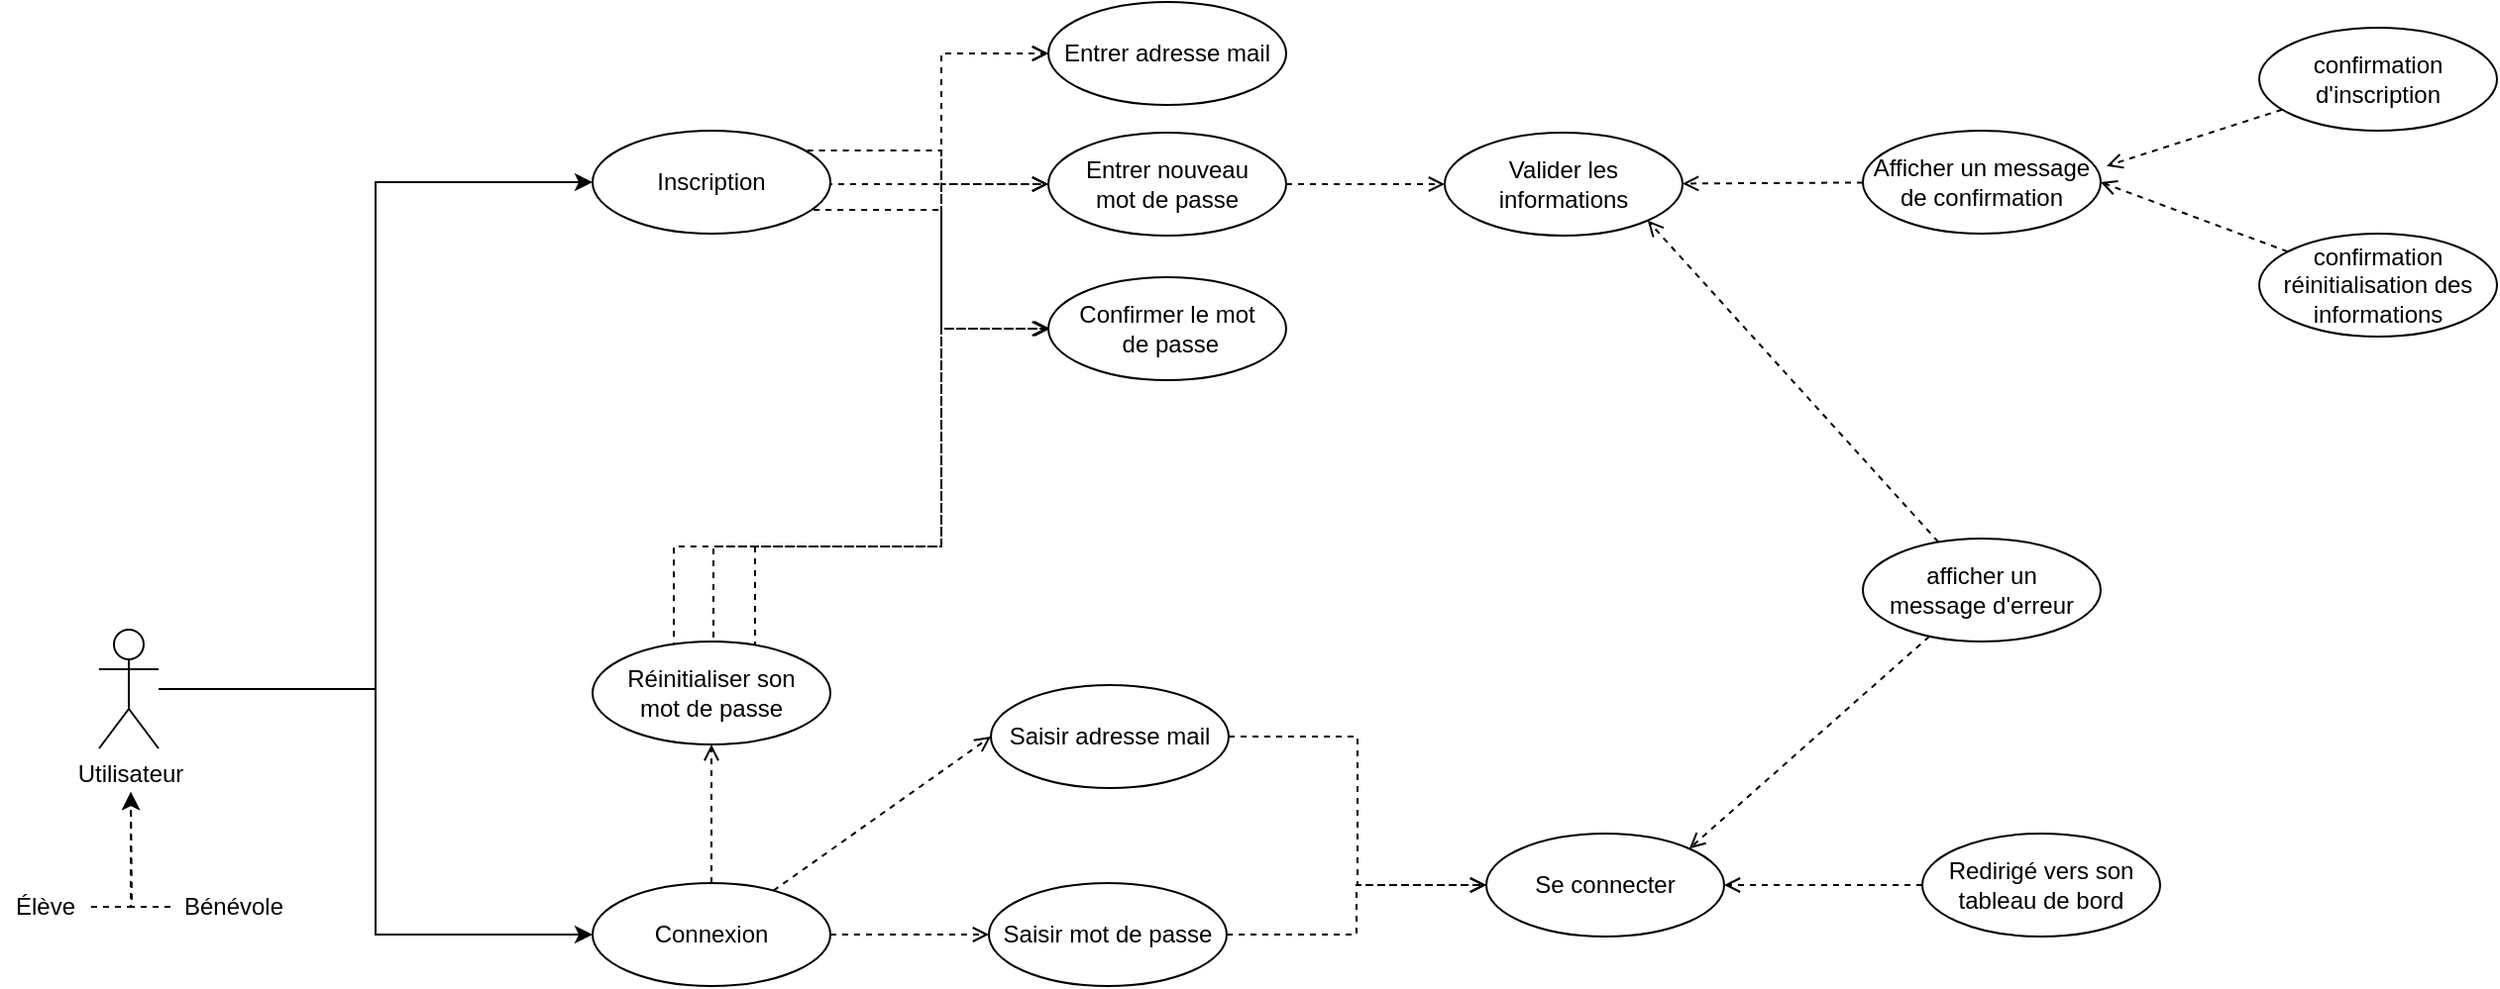 <mxfile version="20.8.23" type="github">
  <diagram name="Page-1" id="QDjx12gvEAr_1nLiNZum">
    <mxGraphModel dx="1434" dy="1962" grid="1" gridSize="10" guides="1" tooltips="1" connect="1" arrows="1" fold="1" page="1" pageScale="1" pageWidth="827" pageHeight="1169" math="0" shadow="0">
      <root>
        <mxCell id="0" />
        <mxCell id="1" parent="0" />
        <mxCell id="qoufkau0ReUvYFZ-mYJb-22" value="" style="edgeStyle=orthogonalEdgeStyle;rounded=0;orthogonalLoop=1;jettySize=auto;html=1;dashed=1;" parent="1" source="qoufkau0ReUvYFZ-mYJb-14" edge="1">
          <mxGeometry relative="1" as="geometry">
            <mxPoint x="76" y="453" as="sourcePoint" />
            <mxPoint x="96" y="394" as="targetPoint" />
          </mxGeometry>
        </mxCell>
        <mxCell id="qoufkau0ReUvYFZ-mYJb-14" value="Élève" style="text;html=1;strokeColor=none;fillColor=none;align=center;verticalAlign=middle;whiteSpace=wrap;rounded=0;" parent="1" vertex="1">
          <mxGeometry x="30" y="437" width="46" height="30" as="geometry" />
        </mxCell>
        <mxCell id="qoufkau0ReUvYFZ-mYJb-21" value="" style="edgeStyle=orthogonalEdgeStyle;rounded=0;orthogonalLoop=1;jettySize=auto;html=1;dashed=1;exitX=0;exitY=0.5;exitDx=0;exitDy=0;" parent="1" source="qoufkau0ReUvYFZ-mYJb-15" edge="1">
          <mxGeometry relative="1" as="geometry">
            <mxPoint x="116" y="459" as="sourcePoint" />
            <mxPoint x="96" y="394" as="targetPoint" />
          </mxGeometry>
        </mxCell>
        <mxCell id="qoufkau0ReUvYFZ-mYJb-15" value="Bénévole" style="text;html=1;strokeColor=none;fillColor=none;align=center;verticalAlign=middle;whiteSpace=wrap;rounded=0;" parent="1" vertex="1">
          <mxGeometry x="116" y="437" width="64" height="30" as="geometry" />
        </mxCell>
        <mxCell id="DDmF5A7Nu_7fD2NKJbPf-5" style="edgeStyle=orthogonalEdgeStyle;rounded=0;orthogonalLoop=1;jettySize=auto;html=1;entryX=0;entryY=0.5;entryDx=0;entryDy=0;" parent="1" source="qoufkau0ReUvYFZ-mYJb-1" target="DDmF5A7Nu_7fD2NKJbPf-2" edge="1">
          <mxGeometry relative="1" as="geometry" />
        </mxCell>
        <mxCell id="DDmF5A7Nu_7fD2NKJbPf-6" style="edgeStyle=orthogonalEdgeStyle;rounded=0;orthogonalLoop=1;jettySize=auto;html=1;entryX=0;entryY=0.5;entryDx=0;entryDy=0;" parent="1" source="qoufkau0ReUvYFZ-mYJb-1" target="DDmF5A7Nu_7fD2NKJbPf-3" edge="1">
          <mxGeometry relative="1" as="geometry" />
        </mxCell>
        <mxCell id="qoufkau0ReUvYFZ-mYJb-1" value="Actor" style="shape=umlActor;verticalLabelPosition=bottom;verticalAlign=top;outlineConnect=0;labelPosition=center;align=center;html=1;shadow=0;overflow=visible;noLabel=1;" parent="1" vertex="1">
          <mxGeometry x="80" y="312" width="30" height="60" as="geometry" />
        </mxCell>
        <mxCell id="DDmF5A7Nu_7fD2NKJbPf-1" value="Utilisateur" style="text;html=1;strokeColor=none;fillColor=none;align=center;verticalAlign=middle;whiteSpace=wrap;rounded=0;" parent="1" vertex="1">
          <mxGeometry x="66" y="370" width="60" height="30" as="geometry" />
        </mxCell>
        <mxCell id="DDmF5A7Nu_7fD2NKJbPf-26" value="" style="edgeStyle=none;rounded=0;orthogonalLoop=1;jettySize=auto;html=1;dashed=1;strokeColor=default;fontColor=#000000;endArrow=open;endFill=0;exitX=0.5;exitY=0;exitDx=0;exitDy=0;" parent="1" source="DDmF5A7Nu_7fD2NKJbPf-2" target="DDmF5A7Nu_7fD2NKJbPf-25" edge="1">
          <mxGeometry relative="1" as="geometry" />
        </mxCell>
        <mxCell id="DDmF5A7Nu_7fD2NKJbPf-30" style="edgeStyle=none;rounded=0;orthogonalLoop=1;jettySize=auto;html=1;dashed=1;strokeColor=default;fontColor=#000000;endArrow=open;endFill=0;" parent="1" source="DDmF5A7Nu_7fD2NKJbPf-2" target="DDmF5A7Nu_7fD2NKJbPf-8" edge="1">
          <mxGeometry relative="1" as="geometry" />
        </mxCell>
        <mxCell id="DDmF5A7Nu_7fD2NKJbPf-31" style="edgeStyle=none;rounded=0;orthogonalLoop=1;jettySize=auto;html=1;entryX=0;entryY=0.5;entryDx=0;entryDy=0;dashed=1;strokeColor=default;fontColor=#000000;endArrow=open;endFill=0;" parent="1" source="DDmF5A7Nu_7fD2NKJbPf-2" target="DDmF5A7Nu_7fD2NKJbPf-12" edge="1">
          <mxGeometry relative="1" as="geometry" />
        </mxCell>
        <mxCell id="DDmF5A7Nu_7fD2NKJbPf-2" value="Connexion" style="ellipse;whiteSpace=wrap;html=1;" parent="1" vertex="1">
          <mxGeometry x="329" y="440" width="120" height="52" as="geometry" />
        </mxCell>
        <mxCell id="DDmF5A7Nu_7fD2NKJbPf-35" value="" style="edgeStyle=orthogonalEdgeStyle;rounded=0;orthogonalLoop=1;jettySize=auto;html=1;dashed=1;strokeColor=default;fontColor=#000000;endArrow=open;endFill=0;entryX=0;entryY=0.5;entryDx=0;entryDy=0;exitX=1;exitY=0.5;exitDx=0;exitDy=0;" parent="1" target="DDmF5A7Nu_7fD2NKJbPf-44" edge="1">
          <mxGeometry relative="1" as="geometry">
            <mxPoint x="448.0" y="86.0" as="sourcePoint" />
            <mxPoint x="565.0" y="21.0" as="targetPoint" />
            <Array as="points">
              <mxPoint x="448" y="87" />
              <mxPoint x="505" y="87" />
              <mxPoint x="505" y="21" />
            </Array>
          </mxGeometry>
        </mxCell>
        <mxCell id="DDmF5A7Nu_7fD2NKJbPf-46" style="edgeStyle=orthogonalEdgeStyle;rounded=0;orthogonalLoop=1;jettySize=auto;html=1;dashed=1;strokeColor=default;fontColor=#000000;endArrow=open;endFill=0;entryX=0;entryY=0.5;entryDx=0;entryDy=0;" parent="1" target="DDmF5A7Nu_7fD2NKJbPf-45" edge="1">
          <mxGeometry relative="1" as="geometry">
            <mxPoint x="437.294" y="70" as="sourcePoint" />
            <mxPoint x="558" y="87" as="targetPoint" />
            <Array as="points">
              <mxPoint x="505" y="70" />
              <mxPoint x="505" y="87" />
            </Array>
          </mxGeometry>
        </mxCell>
        <mxCell id="DDmF5A7Nu_7fD2NKJbPf-47" style="edgeStyle=orthogonalEdgeStyle;rounded=0;orthogonalLoop=1;jettySize=auto;html=1;entryX=0;entryY=0.5;entryDx=0;entryDy=0;dashed=1;strokeColor=default;fontColor=#000000;endArrow=open;endFill=0;" parent="1" edge="1">
          <mxGeometry relative="1" as="geometry">
            <mxPoint x="440.559" y="100" as="sourcePoint" />
            <mxPoint x="560.0" y="160" as="targetPoint" />
            <Array as="points">
              <mxPoint x="505" y="100" />
              <mxPoint x="505" y="160" />
            </Array>
          </mxGeometry>
        </mxCell>
        <mxCell id="DDmF5A7Nu_7fD2NKJbPf-3" value="Inscription" style="ellipse;whiteSpace=wrap;html=1;" parent="1" vertex="1">
          <mxGeometry x="329" y="60" width="120" height="52" as="geometry" />
        </mxCell>
        <mxCell id="DDmF5A7Nu_7fD2NKJbPf-32" style="edgeStyle=orthogonalEdgeStyle;rounded=0;orthogonalLoop=1;jettySize=auto;html=1;entryX=0;entryY=0.5;entryDx=0;entryDy=0;dashed=1;strokeColor=default;fontColor=#000000;endArrow=open;endFill=0;" parent="1" source="DDmF5A7Nu_7fD2NKJbPf-8" target="DDmF5A7Nu_7fD2NKJbPf-14" edge="1">
          <mxGeometry relative="1" as="geometry" />
        </mxCell>
        <mxCell id="DDmF5A7Nu_7fD2NKJbPf-8" value="Saisir mot de passe" style="ellipse;whiteSpace=wrap;html=1;" parent="1" vertex="1">
          <mxGeometry x="529" y="440" width="120" height="52" as="geometry" />
        </mxCell>
        <mxCell id="DDmF5A7Nu_7fD2NKJbPf-43" style="edgeStyle=orthogonalEdgeStyle;rounded=0;orthogonalLoop=1;jettySize=auto;html=1;entryX=0;entryY=0.5;entryDx=0;entryDy=0;dashed=1;strokeColor=default;fontColor=#000000;endArrow=open;endFill=0;" parent="1" source="DDmF5A7Nu_7fD2NKJbPf-12" target="DDmF5A7Nu_7fD2NKJbPf-14" edge="1">
          <mxGeometry relative="1" as="geometry" />
        </mxCell>
        <mxCell id="DDmF5A7Nu_7fD2NKJbPf-12" value="Saisir adresse mail" style="ellipse;whiteSpace=wrap;html=1;" parent="1" vertex="1">
          <mxGeometry x="530" y="340" width="120" height="52" as="geometry" />
        </mxCell>
        <mxCell id="DDmF5A7Nu_7fD2NKJbPf-14" value="Se connecter" style="ellipse;whiteSpace=wrap;html=1;" parent="1" vertex="1">
          <mxGeometry x="780" y="415" width="120" height="52" as="geometry" />
        </mxCell>
        <mxCell id="DDmF5A7Nu_7fD2NKJbPf-24" value="" style="edgeStyle=none;rounded=0;orthogonalLoop=1;jettySize=auto;html=1;dashed=1;strokeColor=default;fontColor=#000000;endArrow=open;endFill=0;entryX=1;entryY=0;entryDx=0;entryDy=0;" parent="1" source="DDmF5A7Nu_7fD2NKJbPf-22" target="DDmF5A7Nu_7fD2NKJbPf-14" edge="1">
          <mxGeometry relative="1" as="geometry">
            <mxPoint x="881" y="376" as="targetPoint" />
          </mxGeometry>
        </mxCell>
        <mxCell id="DDmF5A7Nu_7fD2NKJbPf-64" style="edgeStyle=none;rounded=0;orthogonalLoop=1;jettySize=auto;html=1;entryX=1;entryY=1;entryDx=0;entryDy=0;dashed=1;strokeColor=default;fontColor=#000000;endArrow=open;endFill=0;" parent="1" source="DDmF5A7Nu_7fD2NKJbPf-22" target="DDmF5A7Nu_7fD2NKJbPf-56" edge="1">
          <mxGeometry relative="1" as="geometry" />
        </mxCell>
        <mxCell id="DDmF5A7Nu_7fD2NKJbPf-22" value="&lt;div&gt;afficher un &lt;br&gt;&lt;/div&gt;&lt;div&gt;message d&#39;erreur&lt;/div&gt;" style="ellipse;whiteSpace=wrap;html=1;" parent="1" vertex="1">
          <mxGeometry x="970" y="266" width="120" height="52" as="geometry" />
        </mxCell>
        <mxCell id="DDmF5A7Nu_7fD2NKJbPf-48" style="edgeStyle=orthogonalEdgeStyle;rounded=0;orthogonalLoop=1;jettySize=auto;html=1;entryX=0;entryY=0.5;entryDx=0;entryDy=0;dashed=1;strokeColor=default;fontColor=#000000;endArrow=open;endFill=0;exitX=0.5;exitY=0;exitDx=0;exitDy=0;" parent="1" edge="1">
          <mxGeometry relative="1" as="geometry">
            <mxPoint x="394" y="318" as="sourcePoint" />
            <mxPoint x="559.0" y="87" as="targetPoint" />
            <Array as="points">
              <mxPoint x="390" y="318" />
              <mxPoint x="390" y="270" />
              <mxPoint x="505" y="270" />
              <mxPoint x="505" y="87" />
            </Array>
          </mxGeometry>
        </mxCell>
        <mxCell id="DDmF5A7Nu_7fD2NKJbPf-49" style="edgeStyle=orthogonalEdgeStyle;rounded=0;orthogonalLoop=1;jettySize=auto;html=1;entryX=0;entryY=0.5;entryDx=0;entryDy=0;dashed=1;strokeColor=default;fontColor=#000000;endArrow=open;endFill=0;exitX=0.5;exitY=0;exitDx=0;exitDy=0;" parent="1" target="DDmF5A7Nu_7fD2NKJbPf-44" edge="1">
          <mxGeometry relative="1" as="geometry">
            <mxPoint x="384" y="318" as="sourcePoint" />
            <mxPoint x="560.0" y="21.0" as="targetPoint" />
            <Array as="points">
              <mxPoint x="384" y="330" />
              <mxPoint x="411" y="330" />
              <mxPoint x="411" y="270" />
              <mxPoint x="505" y="270" />
              <mxPoint x="505" y="21" />
            </Array>
          </mxGeometry>
        </mxCell>
        <mxCell id="DDmF5A7Nu_7fD2NKJbPf-51" style="edgeStyle=orthogonalEdgeStyle;rounded=0;orthogonalLoop=1;jettySize=auto;html=1;entryX=0;entryY=0.5;entryDx=0;entryDy=0;dashed=1;strokeColor=default;fontColor=#000000;endArrow=open;endFill=0;exitX=0.724;exitY=0.083;exitDx=0;exitDy=0;exitPerimeter=0;" parent="1" edge="1">
          <mxGeometry relative="1" as="geometry">
            <mxPoint x="407.88" y="322.316" as="sourcePoint" />
            <mxPoint x="559.0" y="160" as="targetPoint" />
            <Array as="points">
              <mxPoint x="408" y="330" />
              <mxPoint x="370" y="330" />
              <mxPoint x="370" y="270" />
              <mxPoint x="505" y="270" />
              <mxPoint x="505" y="160" />
            </Array>
          </mxGeometry>
        </mxCell>
        <mxCell id="DDmF5A7Nu_7fD2NKJbPf-25" value="&lt;div&gt;Réinitialiser son &lt;br&gt;&lt;/div&gt;&lt;div&gt;mot de passe&lt;/div&gt;" style="ellipse;whiteSpace=wrap;html=1;" parent="1" vertex="1">
          <mxGeometry x="329" y="318" width="120" height="52" as="geometry" />
        </mxCell>
        <mxCell id="DDmF5A7Nu_7fD2NKJbPf-28" style="edgeStyle=none;rounded=0;orthogonalLoop=1;jettySize=auto;html=1;dashed=1;strokeColor=default;fontColor=#000000;endArrow=open;endFill=0;" parent="1" source="DDmF5A7Nu_7fD2NKJbPf-27" target="DDmF5A7Nu_7fD2NKJbPf-14" edge="1">
          <mxGeometry relative="1" as="geometry" />
        </mxCell>
        <mxCell id="DDmF5A7Nu_7fD2NKJbPf-27" value="Redirigé vers son tableau de bord" style="ellipse;whiteSpace=wrap;html=1;" parent="1" vertex="1">
          <mxGeometry x="1000" y="415" width="120" height="52" as="geometry" />
        </mxCell>
        <mxCell id="DDmF5A7Nu_7fD2NKJbPf-34" value="&lt;div&gt;Confirmer le mot&lt;/div&gt;&lt;div&gt;&amp;nbsp;de passe&lt;/div&gt;" style="ellipse;whiteSpace=wrap;html=1;" parent="1" vertex="1">
          <mxGeometry x="559" y="134" width="120" height="52" as="geometry" />
        </mxCell>
        <mxCell id="DDmF5A7Nu_7fD2NKJbPf-44" value="Entrer adresse mail" style="ellipse;whiteSpace=wrap;html=1;" parent="1" vertex="1">
          <mxGeometry x="559" y="-5" width="120" height="52" as="geometry" />
        </mxCell>
        <mxCell id="DDmF5A7Nu_7fD2NKJbPf-57" value="" style="edgeStyle=none;rounded=0;orthogonalLoop=1;jettySize=auto;html=1;dashed=1;strokeColor=default;fontColor=#000000;endArrow=open;endFill=0;" parent="1" source="DDmF5A7Nu_7fD2NKJbPf-45" target="DDmF5A7Nu_7fD2NKJbPf-56" edge="1">
          <mxGeometry relative="1" as="geometry" />
        </mxCell>
        <mxCell id="DDmF5A7Nu_7fD2NKJbPf-45" value="&lt;div&gt;Entrer nouveau &lt;br&gt;&lt;/div&gt;&lt;div&gt;mot de passe&lt;/div&gt;" style="ellipse;whiteSpace=wrap;html=1;" parent="1" vertex="1">
          <mxGeometry x="559" y="61" width="120" height="52" as="geometry" />
        </mxCell>
        <mxCell id="DDmF5A7Nu_7fD2NKJbPf-63" style="edgeStyle=none;rounded=0;orthogonalLoop=1;jettySize=auto;html=1;dashed=1;strokeColor=default;fontColor=#000000;endArrow=open;endFill=0;" parent="1" source="DDmF5A7Nu_7fD2NKJbPf-53" target="DDmF5A7Nu_7fD2NKJbPf-56" edge="1">
          <mxGeometry relative="1" as="geometry" />
        </mxCell>
        <mxCell id="DDmF5A7Nu_7fD2NKJbPf-53" value="&lt;div&gt;Afficher un message&lt;/div&gt;&lt;div&gt;de confirmation&lt;br&gt;&lt;/div&gt;" style="ellipse;whiteSpace=wrap;html=1;" parent="1" vertex="1">
          <mxGeometry x="970" y="60" width="120" height="52" as="geometry" />
        </mxCell>
        <mxCell id="DDmF5A7Nu_7fD2NKJbPf-56" value="Valider les informations" style="ellipse;whiteSpace=wrap;html=1;" parent="1" vertex="1">
          <mxGeometry x="759" y="61" width="120" height="52" as="geometry" />
        </mxCell>
        <mxCell id="DDmF5A7Nu_7fD2NKJbPf-61" style="edgeStyle=none;rounded=0;orthogonalLoop=1;jettySize=auto;html=1;entryX=1.025;entryY=0.343;entryDx=0;entryDy=0;entryPerimeter=0;dashed=1;strokeColor=default;fontColor=#000000;endArrow=open;endFill=0;" parent="1" source="DDmF5A7Nu_7fD2NKJbPf-58" target="DDmF5A7Nu_7fD2NKJbPf-53" edge="1">
          <mxGeometry relative="1" as="geometry" />
        </mxCell>
        <mxCell id="DDmF5A7Nu_7fD2NKJbPf-58" value="&lt;div&gt;confirmation d&#39;inscription&lt;br&gt;&lt;/div&gt;" style="ellipse;whiteSpace=wrap;html=1;" parent="1" vertex="1">
          <mxGeometry x="1170" y="8" width="120" height="52" as="geometry" />
        </mxCell>
        <mxCell id="DDmF5A7Nu_7fD2NKJbPf-62" style="edgeStyle=none;rounded=0;orthogonalLoop=1;jettySize=auto;html=1;entryX=1;entryY=0.5;entryDx=0;entryDy=0;dashed=1;strokeColor=default;fontColor=#000000;endArrow=open;endFill=0;" parent="1" source="DDmF5A7Nu_7fD2NKJbPf-60" target="DDmF5A7Nu_7fD2NKJbPf-53" edge="1">
          <mxGeometry relative="1" as="geometry" />
        </mxCell>
        <mxCell id="DDmF5A7Nu_7fD2NKJbPf-60" value="&lt;div&gt;confirmation réinitialisation des informations&lt;br&gt;&lt;/div&gt;" style="ellipse;whiteSpace=wrap;html=1;" parent="1" vertex="1">
          <mxGeometry x="1170" y="112" width="120" height="52" as="geometry" />
        </mxCell>
      </root>
    </mxGraphModel>
  </diagram>
</mxfile>
